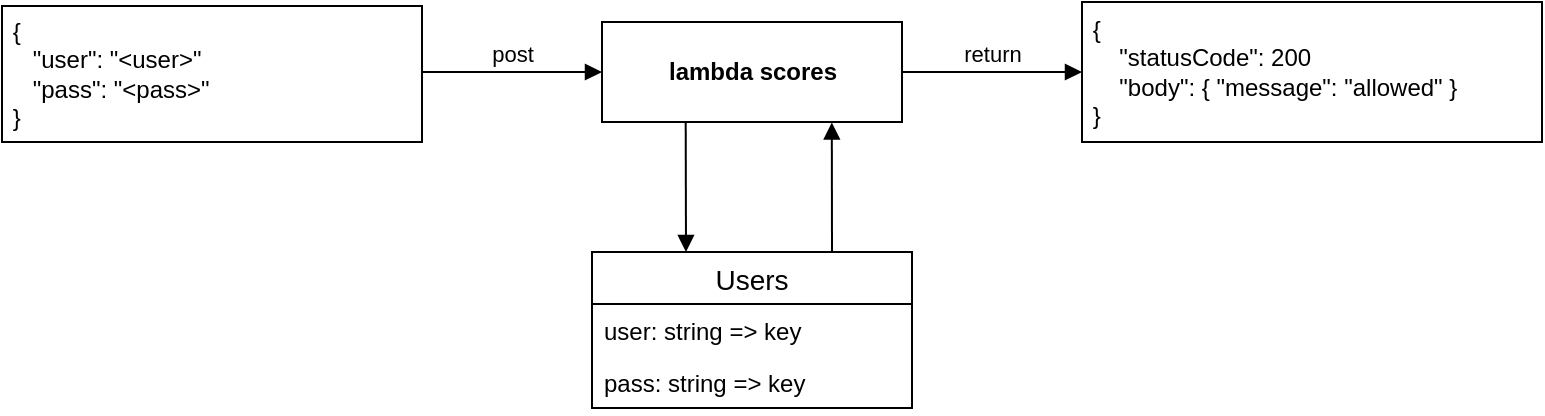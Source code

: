 <mxfile version="13.0.3" type="device"><diagram id="YtNVan1DlKudnAJUsM1c" name="Page-1"><mxGraphModel dx="1186" dy="875" grid="1" gridSize="10" guides="1" tooltips="1" connect="1" arrows="1" fold="1" page="1" pageScale="1" pageWidth="1700" pageHeight="1100" math="0" shadow="0"><root><mxCell id="0"/><mxCell id="1" parent="0"/><mxCell id="vfCkPWiCSfEjEWpkd3tM-1" value="&lt;b&gt;lambda scores&lt;/b&gt;" style="html=1;" vertex="1" parent="1"><mxGeometry x="350" y="105" width="150" height="50" as="geometry"/></mxCell><mxCell id="vfCkPWiCSfEjEWpkd3tM-2" value="&lt;span&gt;&amp;nbsp;{&lt;/span&gt;&lt;br style=&quot;padding: 0px ; margin: 0px&quot;&gt;&lt;span&gt;&amp;nbsp; &amp;nbsp; &quot;user&quot;: &quot;&amp;lt;user&amp;gt;&quot;&lt;br&gt;&lt;/span&gt;&amp;nbsp; &amp;nbsp; &quot;pass&quot;: &quot;&amp;lt;pass&amp;gt;&quot;&lt;br style=&quot;padding: 0px ; margin: 0px&quot;&gt;&lt;span&gt;&amp;nbsp;}&lt;/span&gt;" style="html=1;align=left;" vertex="1" parent="1"><mxGeometry x="50" y="97" width="210" height="68" as="geometry"/></mxCell><mxCell id="vfCkPWiCSfEjEWpkd3tM-3" value="post" style="html=1;verticalAlign=bottom;endArrow=block;entryX=0;entryY=0.5;entryDx=0;entryDy=0;" edge="1" parent="1" target="vfCkPWiCSfEjEWpkd3tM-1"><mxGeometry width="80" relative="1" as="geometry"><mxPoint x="260" y="130" as="sourcePoint"/><mxPoint x="340" y="130" as="targetPoint"/></mxGeometry></mxCell><mxCell id="vfCkPWiCSfEjEWpkd3tM-4" value="&amp;nbsp;{&lt;br&gt;&amp;nbsp; &amp;nbsp; &amp;nbsp;&quot;statusCode&quot;: 200&lt;br&gt;&amp;nbsp; &amp;nbsp; &amp;nbsp;&quot;body&quot;: { &quot;message&quot;: &quot;allowed&quot; }&lt;br&gt;&amp;nbsp;}" style="html=1;align=left;" vertex="1" parent="1"><mxGeometry x="590" y="95" width="230" height="70" as="geometry"/></mxCell><mxCell id="vfCkPWiCSfEjEWpkd3tM-5" value="return" style="html=1;verticalAlign=bottom;endArrow=block;exitX=1;exitY=0.5;exitDx=0;exitDy=0;entryX=0;entryY=0.5;entryDx=0;entryDy=0;" edge="1" parent="1" source="vfCkPWiCSfEjEWpkd3tM-1" target="vfCkPWiCSfEjEWpkd3tM-4"><mxGeometry width="80" relative="1" as="geometry"><mxPoint x="570" y="240" as="sourcePoint"/><mxPoint x="650" y="240" as="targetPoint"/></mxGeometry></mxCell><mxCell id="vfCkPWiCSfEjEWpkd3tM-6" value="Users" style="swimlane;fontStyle=0;childLayout=stackLayout;horizontal=1;startSize=26;horizontalStack=0;resizeParent=1;resizeParentMax=0;resizeLast=0;collapsible=1;marginBottom=0;align=center;fontSize=14;" vertex="1" parent="1"><mxGeometry x="345" y="220" width="160" height="78" as="geometry"/></mxCell><mxCell id="vfCkPWiCSfEjEWpkd3tM-7" value="user: string =&gt; key" style="text;strokeColor=none;fillColor=none;spacingLeft=4;spacingRight=4;overflow=hidden;rotatable=0;points=[[0,0.5],[1,0.5]];portConstraint=eastwest;fontSize=12;" vertex="1" parent="vfCkPWiCSfEjEWpkd3tM-6"><mxGeometry y="26" width="160" height="26" as="geometry"/></mxCell><mxCell id="vfCkPWiCSfEjEWpkd3tM-8" value="pass: string =&gt; key" style="text;strokeColor=none;fillColor=none;spacingLeft=4;spacingRight=4;overflow=hidden;rotatable=0;points=[[0,0.5],[1,0.5]];portConstraint=eastwest;fontSize=12;" vertex="1" parent="vfCkPWiCSfEjEWpkd3tM-6"><mxGeometry y="52" width="160" height="26" as="geometry"/></mxCell><mxCell id="vfCkPWiCSfEjEWpkd3tM-9" value="" style="html=1;verticalAlign=bottom;endArrow=block;entryX=0.25;entryY=0;entryDx=0;entryDy=0;exitX=0.279;exitY=0.999;exitDx=0;exitDy=0;exitPerimeter=0;" edge="1" parent="1" source="vfCkPWiCSfEjEWpkd3tM-1"><mxGeometry width="80" relative="1" as="geometry"><mxPoint x="390" y="150" as="sourcePoint"/><mxPoint x="392" y="220.0" as="targetPoint"/></mxGeometry></mxCell><mxCell id="vfCkPWiCSfEjEWpkd3tM-10" value="" style="html=1;verticalAlign=bottom;endArrow=block;exitX=0.75;exitY=0;exitDx=0;exitDy=0;entryX=0.766;entryY=1.004;entryDx=0;entryDy=0;entryPerimeter=0;" edge="1" parent="1" source="vfCkPWiCSfEjEWpkd3tM-6" target="vfCkPWiCSfEjEWpkd3tM-1"><mxGeometry width="80" relative="1" as="geometry"><mxPoint x="670" y="370" as="sourcePoint"/><mxPoint x="750" y="370" as="targetPoint"/></mxGeometry></mxCell></root></mxGraphModel></diagram></mxfile>